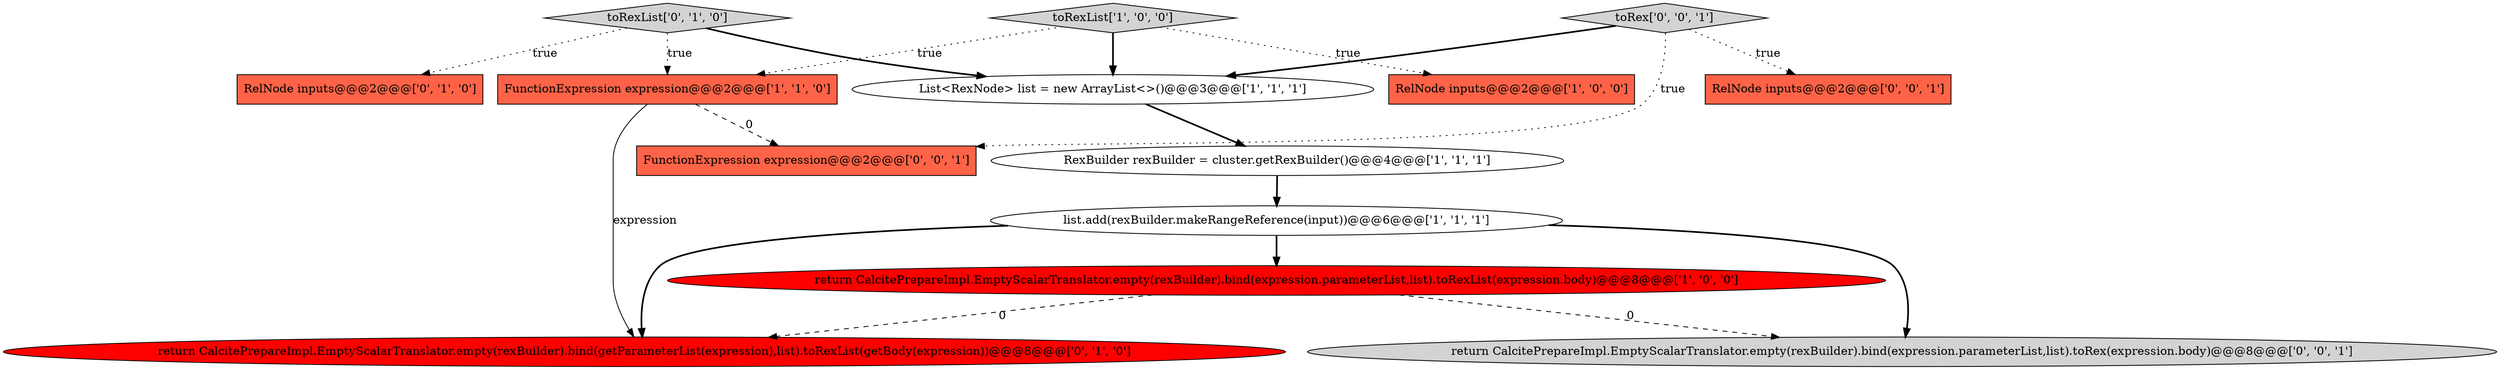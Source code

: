 digraph {
7 [style = filled, label = "RelNode inputs@@@2@@@['0', '1', '0']", fillcolor = tomato, shape = box image = "AAA0AAABBB2BBB"];
11 [style = filled, label = "RelNode inputs@@@2@@@['0', '0', '1']", fillcolor = tomato, shape = box image = "AAA0AAABBB3BBB"];
13 [style = filled, label = "return CalcitePrepareImpl.EmptyScalarTranslator.empty(rexBuilder).bind(expression.parameterList,list).toRex(expression.body)@@@8@@@['0', '0', '1']", fillcolor = lightgray, shape = ellipse image = "AAA0AAABBB3BBB"];
8 [style = filled, label = "return CalcitePrepareImpl.EmptyScalarTranslator.empty(rexBuilder).bind(getParameterList(expression),list).toRexList(getBody(expression))@@@8@@@['0', '1', '0']", fillcolor = red, shape = ellipse image = "AAA1AAABBB2BBB"];
2 [style = filled, label = "toRexList['1', '0', '0']", fillcolor = lightgray, shape = diamond image = "AAA0AAABBB1BBB"];
12 [style = filled, label = "FunctionExpression expression@@@2@@@['0', '0', '1']", fillcolor = tomato, shape = box image = "AAA0AAABBB3BBB"];
1 [style = filled, label = "RelNode inputs@@@2@@@['1', '0', '0']", fillcolor = tomato, shape = box image = "AAA0AAABBB1BBB"];
6 [style = filled, label = "List<RexNode> list = new ArrayList<>()@@@3@@@['1', '1', '1']", fillcolor = white, shape = ellipse image = "AAA0AAABBB1BBB"];
3 [style = filled, label = "return CalcitePrepareImpl.EmptyScalarTranslator.empty(rexBuilder).bind(expression.parameterList,list).toRexList(expression.body)@@@8@@@['1', '0', '0']", fillcolor = red, shape = ellipse image = "AAA1AAABBB1BBB"];
9 [style = filled, label = "toRexList['0', '1', '0']", fillcolor = lightgray, shape = diamond image = "AAA0AAABBB2BBB"];
10 [style = filled, label = "toRex['0', '0', '1']", fillcolor = lightgray, shape = diamond image = "AAA0AAABBB3BBB"];
4 [style = filled, label = "FunctionExpression expression@@@2@@@['1', '1', '0']", fillcolor = tomato, shape = box image = "AAA0AAABBB1BBB"];
0 [style = filled, label = "list.add(rexBuilder.makeRangeReference(input))@@@6@@@['1', '1', '1']", fillcolor = white, shape = ellipse image = "AAA0AAABBB1BBB"];
5 [style = filled, label = "RexBuilder rexBuilder = cluster.getRexBuilder()@@@4@@@['1', '1', '1']", fillcolor = white, shape = ellipse image = "AAA0AAABBB1BBB"];
0->3 [style = bold, label=""];
9->4 [style = dotted, label="true"];
3->8 [style = dashed, label="0"];
6->5 [style = bold, label=""];
10->12 [style = dotted, label="true"];
4->12 [style = dashed, label="0"];
4->8 [style = solid, label="expression"];
9->7 [style = dotted, label="true"];
0->13 [style = bold, label=""];
5->0 [style = bold, label=""];
10->11 [style = dotted, label="true"];
3->13 [style = dashed, label="0"];
2->1 [style = dotted, label="true"];
2->6 [style = bold, label=""];
10->6 [style = bold, label=""];
2->4 [style = dotted, label="true"];
9->6 [style = bold, label=""];
0->8 [style = bold, label=""];
}
